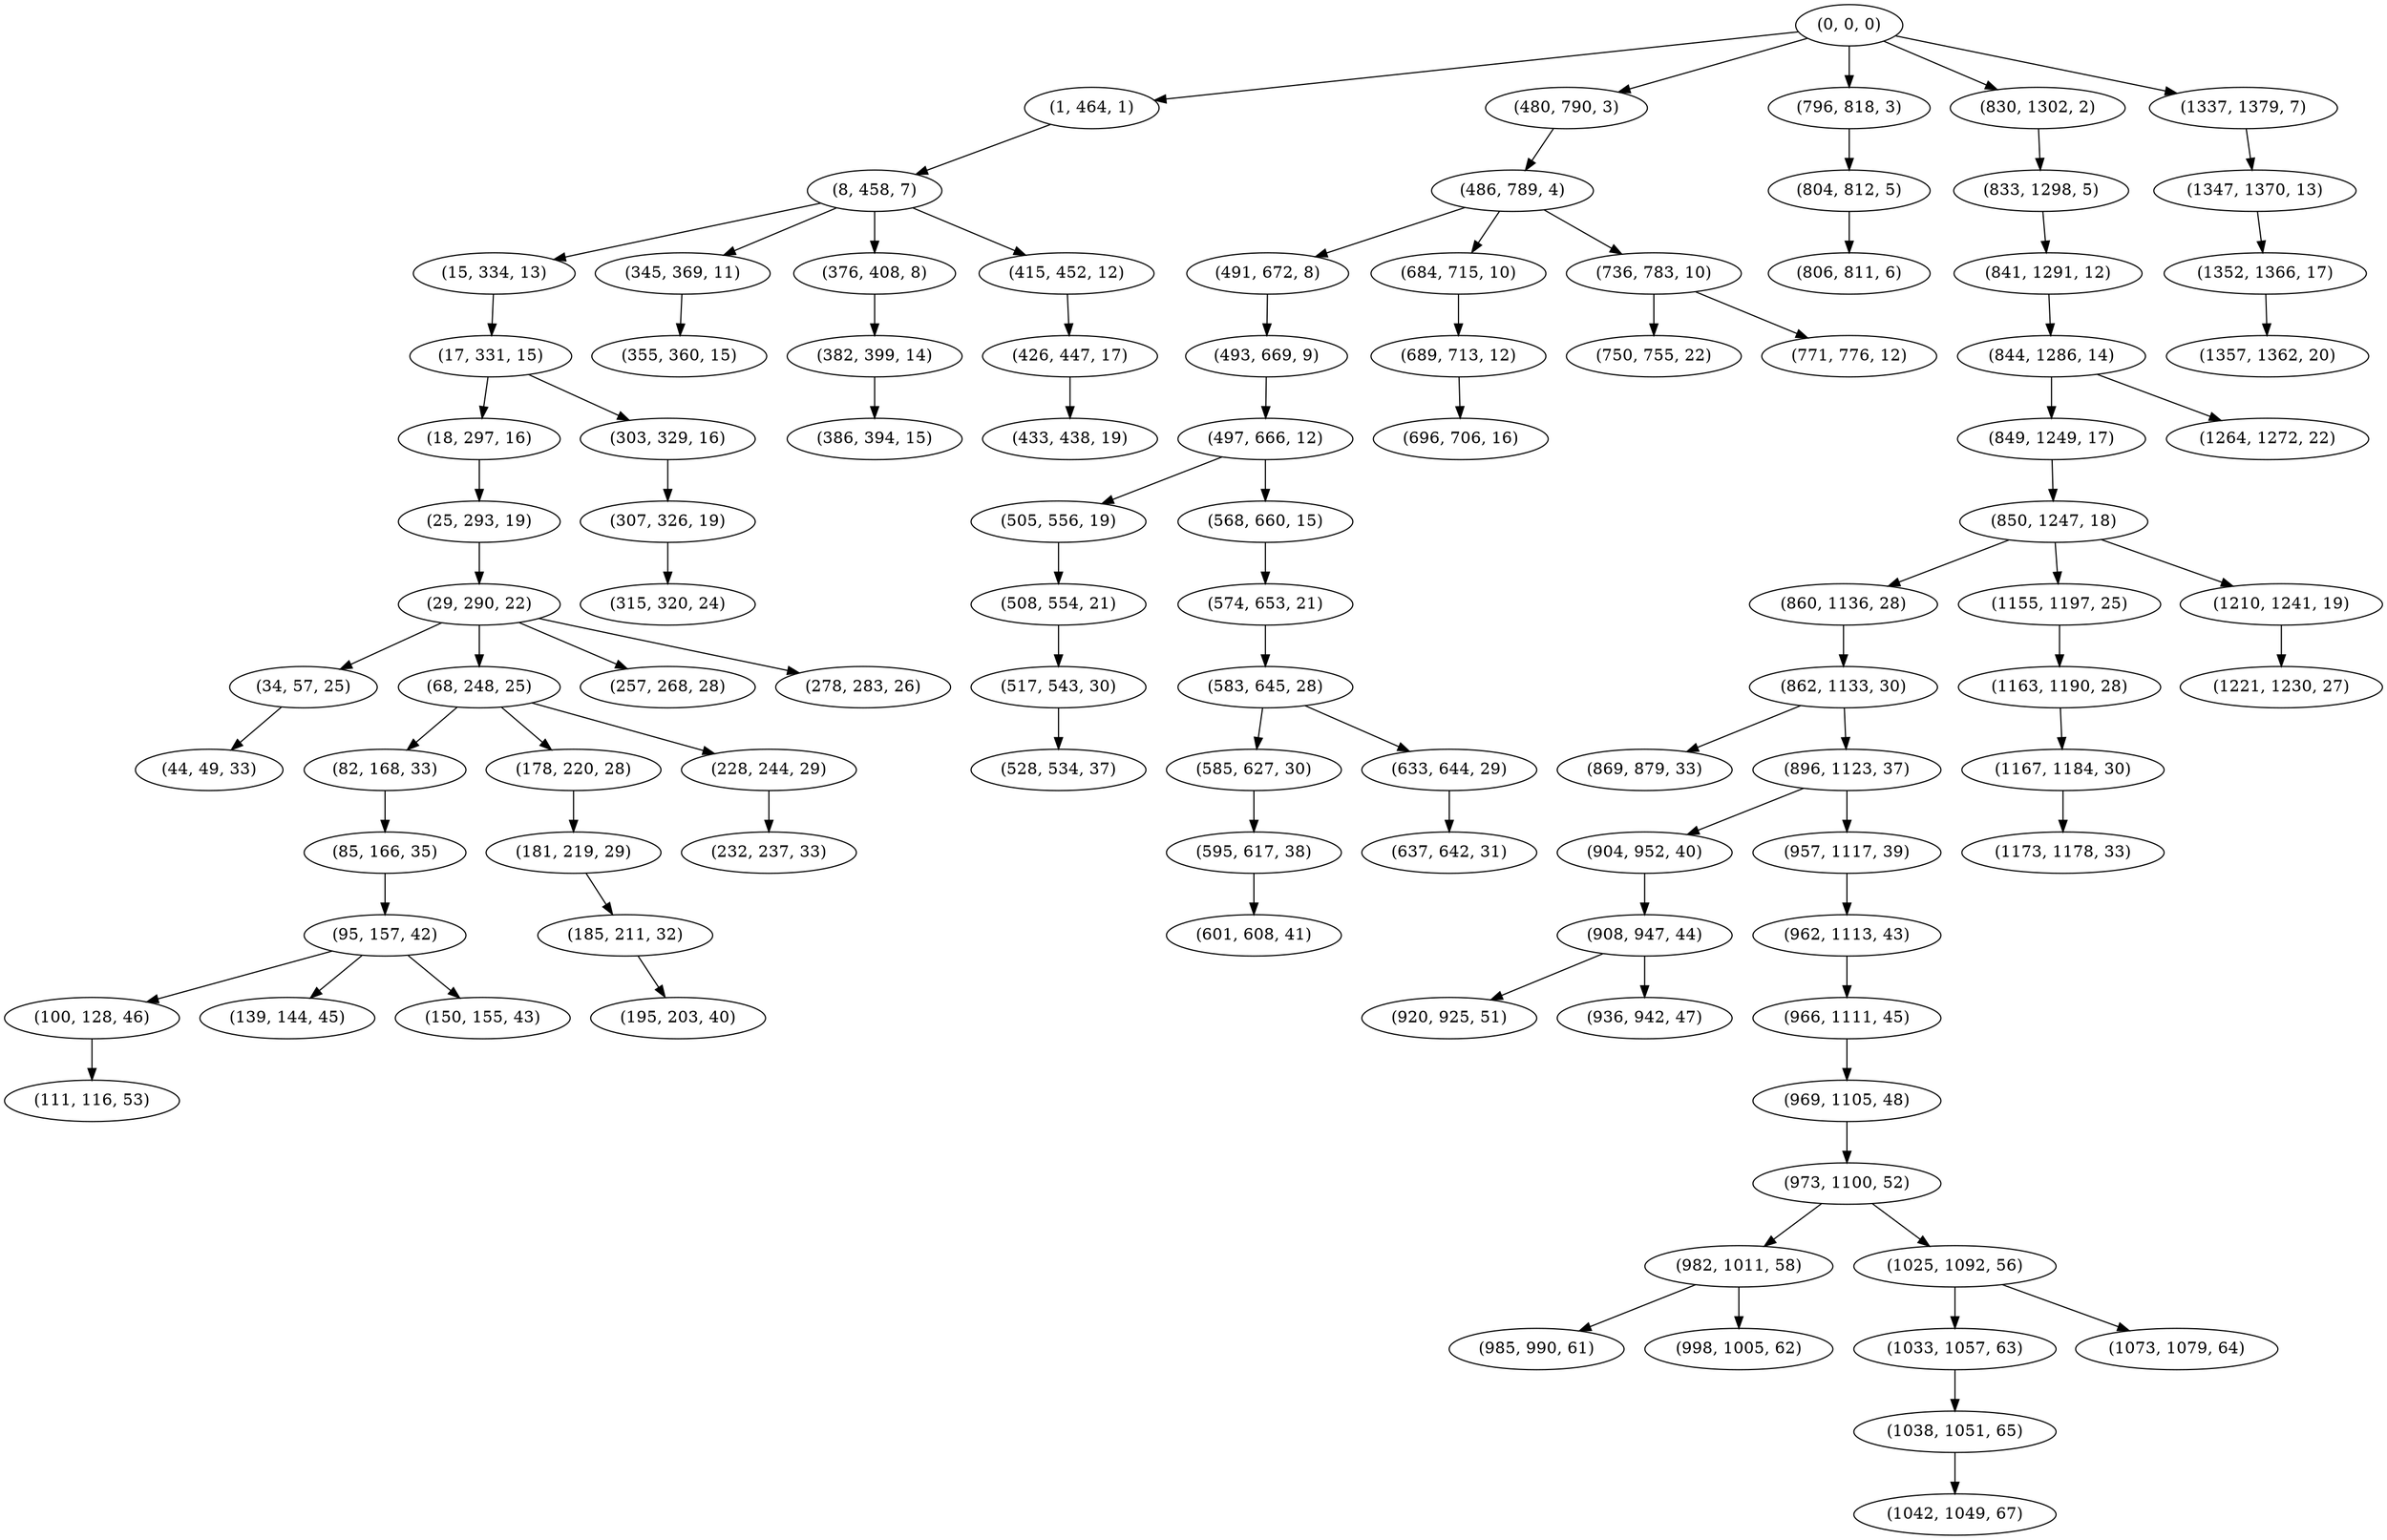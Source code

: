 digraph tree {
    "(0, 0, 0)";
    "(1, 464, 1)";
    "(8, 458, 7)";
    "(15, 334, 13)";
    "(17, 331, 15)";
    "(18, 297, 16)";
    "(25, 293, 19)";
    "(29, 290, 22)";
    "(34, 57, 25)";
    "(44, 49, 33)";
    "(68, 248, 25)";
    "(82, 168, 33)";
    "(85, 166, 35)";
    "(95, 157, 42)";
    "(100, 128, 46)";
    "(111, 116, 53)";
    "(139, 144, 45)";
    "(150, 155, 43)";
    "(178, 220, 28)";
    "(181, 219, 29)";
    "(185, 211, 32)";
    "(195, 203, 40)";
    "(228, 244, 29)";
    "(232, 237, 33)";
    "(257, 268, 28)";
    "(278, 283, 26)";
    "(303, 329, 16)";
    "(307, 326, 19)";
    "(315, 320, 24)";
    "(345, 369, 11)";
    "(355, 360, 15)";
    "(376, 408, 8)";
    "(382, 399, 14)";
    "(386, 394, 15)";
    "(415, 452, 12)";
    "(426, 447, 17)";
    "(433, 438, 19)";
    "(480, 790, 3)";
    "(486, 789, 4)";
    "(491, 672, 8)";
    "(493, 669, 9)";
    "(497, 666, 12)";
    "(505, 556, 19)";
    "(508, 554, 21)";
    "(517, 543, 30)";
    "(528, 534, 37)";
    "(568, 660, 15)";
    "(574, 653, 21)";
    "(583, 645, 28)";
    "(585, 627, 30)";
    "(595, 617, 38)";
    "(601, 608, 41)";
    "(633, 644, 29)";
    "(637, 642, 31)";
    "(684, 715, 10)";
    "(689, 713, 12)";
    "(696, 706, 16)";
    "(736, 783, 10)";
    "(750, 755, 22)";
    "(771, 776, 12)";
    "(796, 818, 3)";
    "(804, 812, 5)";
    "(806, 811, 6)";
    "(830, 1302, 2)";
    "(833, 1298, 5)";
    "(841, 1291, 12)";
    "(844, 1286, 14)";
    "(849, 1249, 17)";
    "(850, 1247, 18)";
    "(860, 1136, 28)";
    "(862, 1133, 30)";
    "(869, 879, 33)";
    "(896, 1123, 37)";
    "(904, 952, 40)";
    "(908, 947, 44)";
    "(920, 925, 51)";
    "(936, 942, 47)";
    "(957, 1117, 39)";
    "(962, 1113, 43)";
    "(966, 1111, 45)";
    "(969, 1105, 48)";
    "(973, 1100, 52)";
    "(982, 1011, 58)";
    "(985, 990, 61)";
    "(998, 1005, 62)";
    "(1025, 1092, 56)";
    "(1033, 1057, 63)";
    "(1038, 1051, 65)";
    "(1042, 1049, 67)";
    "(1073, 1079, 64)";
    "(1155, 1197, 25)";
    "(1163, 1190, 28)";
    "(1167, 1184, 30)";
    "(1173, 1178, 33)";
    "(1210, 1241, 19)";
    "(1221, 1230, 27)";
    "(1264, 1272, 22)";
    "(1337, 1379, 7)";
    "(1347, 1370, 13)";
    "(1352, 1366, 17)";
    "(1357, 1362, 20)";
    "(0, 0, 0)" -> "(1, 464, 1)";
    "(0, 0, 0)" -> "(480, 790, 3)";
    "(0, 0, 0)" -> "(796, 818, 3)";
    "(0, 0, 0)" -> "(830, 1302, 2)";
    "(0, 0, 0)" -> "(1337, 1379, 7)";
    "(1, 464, 1)" -> "(8, 458, 7)";
    "(8, 458, 7)" -> "(15, 334, 13)";
    "(8, 458, 7)" -> "(345, 369, 11)";
    "(8, 458, 7)" -> "(376, 408, 8)";
    "(8, 458, 7)" -> "(415, 452, 12)";
    "(15, 334, 13)" -> "(17, 331, 15)";
    "(17, 331, 15)" -> "(18, 297, 16)";
    "(17, 331, 15)" -> "(303, 329, 16)";
    "(18, 297, 16)" -> "(25, 293, 19)";
    "(25, 293, 19)" -> "(29, 290, 22)";
    "(29, 290, 22)" -> "(34, 57, 25)";
    "(29, 290, 22)" -> "(68, 248, 25)";
    "(29, 290, 22)" -> "(257, 268, 28)";
    "(29, 290, 22)" -> "(278, 283, 26)";
    "(34, 57, 25)" -> "(44, 49, 33)";
    "(68, 248, 25)" -> "(82, 168, 33)";
    "(68, 248, 25)" -> "(178, 220, 28)";
    "(68, 248, 25)" -> "(228, 244, 29)";
    "(82, 168, 33)" -> "(85, 166, 35)";
    "(85, 166, 35)" -> "(95, 157, 42)";
    "(95, 157, 42)" -> "(100, 128, 46)";
    "(95, 157, 42)" -> "(139, 144, 45)";
    "(95, 157, 42)" -> "(150, 155, 43)";
    "(100, 128, 46)" -> "(111, 116, 53)";
    "(178, 220, 28)" -> "(181, 219, 29)";
    "(181, 219, 29)" -> "(185, 211, 32)";
    "(185, 211, 32)" -> "(195, 203, 40)";
    "(228, 244, 29)" -> "(232, 237, 33)";
    "(303, 329, 16)" -> "(307, 326, 19)";
    "(307, 326, 19)" -> "(315, 320, 24)";
    "(345, 369, 11)" -> "(355, 360, 15)";
    "(376, 408, 8)" -> "(382, 399, 14)";
    "(382, 399, 14)" -> "(386, 394, 15)";
    "(415, 452, 12)" -> "(426, 447, 17)";
    "(426, 447, 17)" -> "(433, 438, 19)";
    "(480, 790, 3)" -> "(486, 789, 4)";
    "(486, 789, 4)" -> "(491, 672, 8)";
    "(486, 789, 4)" -> "(684, 715, 10)";
    "(486, 789, 4)" -> "(736, 783, 10)";
    "(491, 672, 8)" -> "(493, 669, 9)";
    "(493, 669, 9)" -> "(497, 666, 12)";
    "(497, 666, 12)" -> "(505, 556, 19)";
    "(497, 666, 12)" -> "(568, 660, 15)";
    "(505, 556, 19)" -> "(508, 554, 21)";
    "(508, 554, 21)" -> "(517, 543, 30)";
    "(517, 543, 30)" -> "(528, 534, 37)";
    "(568, 660, 15)" -> "(574, 653, 21)";
    "(574, 653, 21)" -> "(583, 645, 28)";
    "(583, 645, 28)" -> "(585, 627, 30)";
    "(583, 645, 28)" -> "(633, 644, 29)";
    "(585, 627, 30)" -> "(595, 617, 38)";
    "(595, 617, 38)" -> "(601, 608, 41)";
    "(633, 644, 29)" -> "(637, 642, 31)";
    "(684, 715, 10)" -> "(689, 713, 12)";
    "(689, 713, 12)" -> "(696, 706, 16)";
    "(736, 783, 10)" -> "(750, 755, 22)";
    "(736, 783, 10)" -> "(771, 776, 12)";
    "(796, 818, 3)" -> "(804, 812, 5)";
    "(804, 812, 5)" -> "(806, 811, 6)";
    "(830, 1302, 2)" -> "(833, 1298, 5)";
    "(833, 1298, 5)" -> "(841, 1291, 12)";
    "(841, 1291, 12)" -> "(844, 1286, 14)";
    "(844, 1286, 14)" -> "(849, 1249, 17)";
    "(844, 1286, 14)" -> "(1264, 1272, 22)";
    "(849, 1249, 17)" -> "(850, 1247, 18)";
    "(850, 1247, 18)" -> "(860, 1136, 28)";
    "(850, 1247, 18)" -> "(1155, 1197, 25)";
    "(850, 1247, 18)" -> "(1210, 1241, 19)";
    "(860, 1136, 28)" -> "(862, 1133, 30)";
    "(862, 1133, 30)" -> "(869, 879, 33)";
    "(862, 1133, 30)" -> "(896, 1123, 37)";
    "(896, 1123, 37)" -> "(904, 952, 40)";
    "(896, 1123, 37)" -> "(957, 1117, 39)";
    "(904, 952, 40)" -> "(908, 947, 44)";
    "(908, 947, 44)" -> "(920, 925, 51)";
    "(908, 947, 44)" -> "(936, 942, 47)";
    "(957, 1117, 39)" -> "(962, 1113, 43)";
    "(962, 1113, 43)" -> "(966, 1111, 45)";
    "(966, 1111, 45)" -> "(969, 1105, 48)";
    "(969, 1105, 48)" -> "(973, 1100, 52)";
    "(973, 1100, 52)" -> "(982, 1011, 58)";
    "(973, 1100, 52)" -> "(1025, 1092, 56)";
    "(982, 1011, 58)" -> "(985, 990, 61)";
    "(982, 1011, 58)" -> "(998, 1005, 62)";
    "(1025, 1092, 56)" -> "(1033, 1057, 63)";
    "(1025, 1092, 56)" -> "(1073, 1079, 64)";
    "(1033, 1057, 63)" -> "(1038, 1051, 65)";
    "(1038, 1051, 65)" -> "(1042, 1049, 67)";
    "(1155, 1197, 25)" -> "(1163, 1190, 28)";
    "(1163, 1190, 28)" -> "(1167, 1184, 30)";
    "(1167, 1184, 30)" -> "(1173, 1178, 33)";
    "(1210, 1241, 19)" -> "(1221, 1230, 27)";
    "(1337, 1379, 7)" -> "(1347, 1370, 13)";
    "(1347, 1370, 13)" -> "(1352, 1366, 17)";
    "(1352, 1366, 17)" -> "(1357, 1362, 20)";
}
